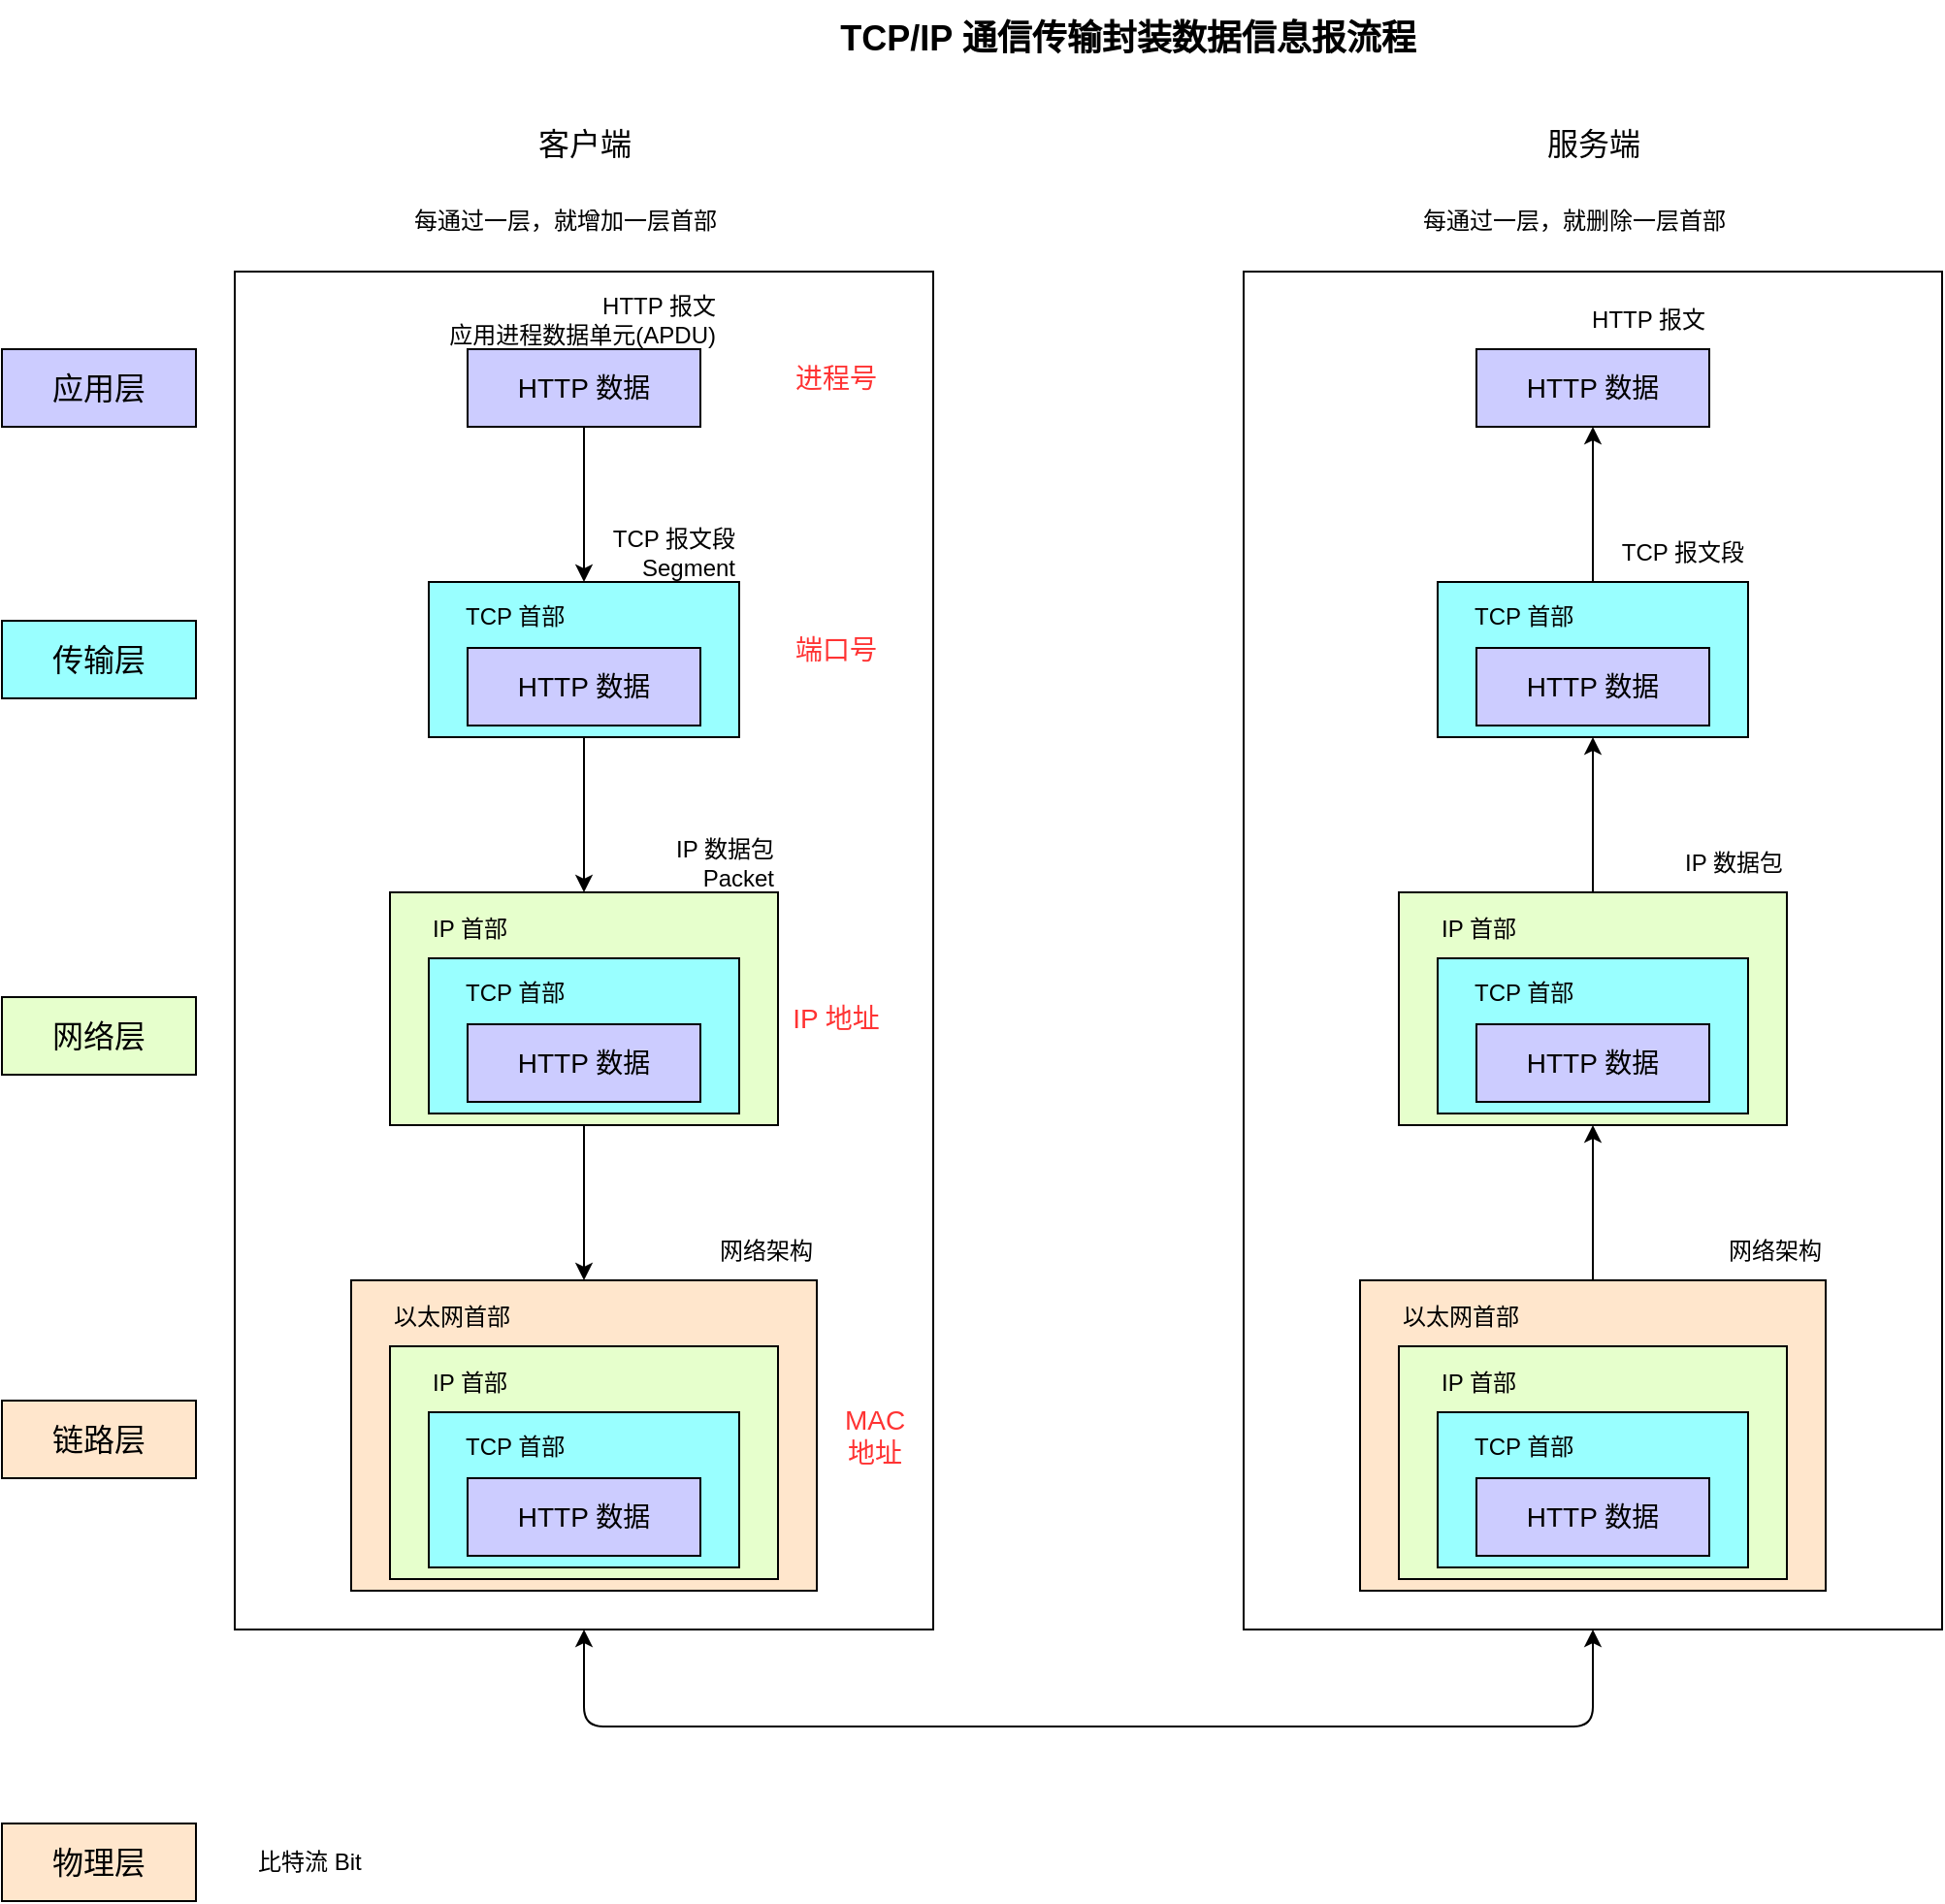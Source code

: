 <mxfile>
    <diagram id="yw41Q7D5m_Eb0VcMG9Xh" name="Page-1">
        <mxGraphModel dx="699" dy="2460" grid="1" gridSize="10" guides="1" tooltips="1" connect="1" arrows="1" fold="1" page="1" pageScale="1" pageWidth="1200" pageHeight="1920" math="0" shadow="0">
            <root>
                <mxCell id="0"/>
                <mxCell id="1" parent="0"/>
                <mxCell id="5" value="&lt;font style=&quot;font-size: 16px;&quot;&gt;客户端&lt;/font&gt;" style="text;html=1;align=center;verticalAlign=middle;resizable=0;points=[];autosize=1;strokeColor=none;fillColor=none;" vertex="1" parent="1">
                    <mxGeometry x="305" y="39" width="70" height="30" as="geometry"/>
                </mxCell>
                <mxCell id="6" value="&lt;font&gt;每通过一层，就增加一层首部&lt;/font&gt;" style="text;html=1;align=center;verticalAlign=middle;resizable=0;points=[];autosize=1;strokeColor=none;fillColor=none;" vertex="1" parent="1">
                    <mxGeometry x="240" y="79" width="180" height="30" as="geometry"/>
                </mxCell>
                <mxCell id="38" value="应用层" style="rounded=0;whiteSpace=wrap;html=1;fontSize=16;fillColor=#CCCCFF;" vertex="1" parent="1">
                    <mxGeometry x="40" y="160" width="100" height="40" as="geometry"/>
                </mxCell>
                <mxCell id="39" value="传输层" style="rounded=0;whiteSpace=wrap;html=1;fontSize=16;fillColor=#99FFFF;" vertex="1" parent="1">
                    <mxGeometry x="40" y="300" width="100" height="40" as="geometry"/>
                </mxCell>
                <mxCell id="44" value="网络层" style="rounded=0;whiteSpace=wrap;html=1;fontSize=16;fillColor=#E6FFCC;" vertex="1" parent="1">
                    <mxGeometry x="40" y="494" width="100" height="40" as="geometry"/>
                </mxCell>
                <mxCell id="45" value="链路层" style="rounded=0;whiteSpace=wrap;html=1;fontSize=16;fillColor=#FFE6CC;" vertex="1" parent="1">
                    <mxGeometry x="40" y="702" width="100" height="40" as="geometry"/>
                </mxCell>
                <mxCell id="47" value="&lt;font&gt;TCP/IP 通信传输封装数据信息报流程&lt;/font&gt;" style="text;html=1;align=center;verticalAlign=middle;resizable=0;points=[];autosize=1;strokeColor=none;fillColor=none;fontSize=18;fontStyle=1" vertex="1" parent="1">
                    <mxGeometry x="460" y="-20" width="320" height="40" as="geometry"/>
                </mxCell>
                <mxCell id="48" value="" style="group" vertex="1" connectable="0" parent="1">
                    <mxGeometry x="160" y="120" width="360" height="700" as="geometry"/>
                </mxCell>
                <mxCell id="36" value="" style="rounded=0;whiteSpace=wrap;html=1;" vertex="1" parent="48">
                    <mxGeometry width="360" height="700" as="geometry"/>
                </mxCell>
                <mxCell id="12" style="edgeStyle=none;html=1;exitX=0.5;exitY=1;exitDx=0;exitDy=0;entryX=0.5;entryY=0;entryDx=0;entryDy=0;" edge="1" parent="48" source="4" target="8">
                    <mxGeometry relative="1" as="geometry"/>
                </mxCell>
                <mxCell id="4" value="HTTP 数据" style="rounded=0;whiteSpace=wrap;html=1;fontSize=14;fillColor=#CCCCFF;" vertex="1" parent="48">
                    <mxGeometry x="120" y="40" width="120" height="40" as="geometry"/>
                </mxCell>
                <mxCell id="7" value="HTTP 报文&lt;div&gt;应用进程数据单元(APDU)&lt;/div&gt;" style="text;html=1;align=right;verticalAlign=middle;whiteSpace=wrap;rounded=0;" vertex="1" parent="48">
                    <mxGeometry x="100" y="10" width="150" height="30" as="geometry"/>
                </mxCell>
                <mxCell id="22" style="edgeStyle=none;html=1;exitX=0.5;exitY=1;exitDx=0;exitDy=0;entryX=0.5;entryY=0;entryDx=0;entryDy=0;" edge="1" parent="48" source="8" target="14">
                    <mxGeometry relative="1" as="geometry"/>
                </mxCell>
                <mxCell id="8" value="" style="rounded=0;whiteSpace=wrap;html=1;fillColor=#99FFFF;" vertex="1" parent="48">
                    <mxGeometry x="100" y="160" width="160" height="80" as="geometry"/>
                </mxCell>
                <mxCell id="10" value="TCP 报文段 Segment" style="text;html=1;align=right;verticalAlign=middle;whiteSpace=wrap;rounded=0;" vertex="1" parent="48">
                    <mxGeometry x="190" y="130" width="70" height="30" as="geometry"/>
                </mxCell>
                <mxCell id="11" value="HTTP 数据" style="rounded=0;whiteSpace=wrap;html=1;fontSize=14;fillColor=#CCCCFF;" vertex="1" parent="48">
                    <mxGeometry x="120" y="194" width="120" height="40" as="geometry"/>
                </mxCell>
                <mxCell id="13" value="TCP 首部" style="text;html=1;align=left;verticalAlign=middle;whiteSpace=wrap;rounded=0;" vertex="1" parent="48">
                    <mxGeometry x="117" y="163" width="70" height="30" as="geometry"/>
                </mxCell>
                <mxCell id="35" style="edgeStyle=none;html=1;exitX=0.5;exitY=1;exitDx=0;exitDy=0;entryX=0.5;entryY=0;entryDx=0;entryDy=0;" edge="1" parent="48" source="14" target="23">
                    <mxGeometry relative="1" as="geometry"/>
                </mxCell>
                <mxCell id="14" value="" style="rounded=0;whiteSpace=wrap;html=1;fillColor=#E6FFCC;" vertex="1" parent="48">
                    <mxGeometry x="80" y="320" width="200" height="120" as="geometry"/>
                </mxCell>
                <mxCell id="17" value="IP 数据包Packet" style="text;html=1;align=right;verticalAlign=middle;whiteSpace=wrap;rounded=0;" vertex="1" parent="48">
                    <mxGeometry x="210" y="290" width="70" height="30" as="geometry"/>
                </mxCell>
                <mxCell id="18" value="" style="rounded=0;whiteSpace=wrap;html=1;fillColor=#99FFFF;" vertex="1" parent="48">
                    <mxGeometry x="100" y="354" width="160" height="80" as="geometry"/>
                </mxCell>
                <mxCell id="19" value="HTTP 数据" style="rounded=0;whiteSpace=wrap;html=1;fontSize=14;fillColor=#CCCCFF;" vertex="1" parent="48">
                    <mxGeometry x="120" y="388" width="120" height="40" as="geometry"/>
                </mxCell>
                <mxCell id="20" value="TCP 首部" style="text;html=1;align=left;verticalAlign=middle;whiteSpace=wrap;rounded=0;" vertex="1" parent="48">
                    <mxGeometry x="117" y="357" width="70" height="30" as="geometry"/>
                </mxCell>
                <mxCell id="21" value="IP 首部" style="text;html=1;align=left;verticalAlign=middle;whiteSpace=wrap;rounded=0;" vertex="1" parent="48">
                    <mxGeometry x="100" y="324" width="70" height="30" as="geometry"/>
                </mxCell>
                <mxCell id="23" value="" style="rounded=0;whiteSpace=wrap;html=1;fillColor=#FFE6CC;" vertex="1" parent="48">
                    <mxGeometry x="60" y="520" width="240" height="160" as="geometry"/>
                </mxCell>
                <mxCell id="24" value="" style="rounded=0;whiteSpace=wrap;html=1;fillColor=#E6FFCC;" vertex="1" parent="48">
                    <mxGeometry x="80" y="554" width="200" height="120" as="geometry"/>
                </mxCell>
                <mxCell id="25" value="" style="rounded=0;whiteSpace=wrap;html=1;fillColor=#99FFFF;" vertex="1" parent="48">
                    <mxGeometry x="100" y="588" width="160" height="80" as="geometry"/>
                </mxCell>
                <mxCell id="26" value="HTTP 数据" style="rounded=0;whiteSpace=wrap;html=1;fontSize=14;fillColor=#CCCCFF;" vertex="1" parent="48">
                    <mxGeometry x="120" y="622" width="120" height="40" as="geometry"/>
                </mxCell>
                <mxCell id="27" value="TCP 首部" style="text;html=1;align=left;verticalAlign=middle;whiteSpace=wrap;rounded=0;" vertex="1" parent="48">
                    <mxGeometry x="117" y="591" width="70" height="30" as="geometry"/>
                </mxCell>
                <mxCell id="28" value="IP 首部" style="text;html=1;align=left;verticalAlign=middle;whiteSpace=wrap;rounded=0;" vertex="1" parent="48">
                    <mxGeometry x="100" y="558" width="70" height="30" as="geometry"/>
                </mxCell>
                <mxCell id="29" value="网络架构" style="text;html=1;align=right;verticalAlign=middle;whiteSpace=wrap;rounded=0;" vertex="1" parent="48">
                    <mxGeometry x="230" y="490" width="70" height="30" as="geometry"/>
                </mxCell>
                <mxCell id="32" value="以太网首部" style="text;html=1;align=left;verticalAlign=middle;whiteSpace=wrap;rounded=0;" vertex="1" parent="48">
                    <mxGeometry x="80" y="524" width="70" height="30" as="geometry"/>
                </mxCell>
                <mxCell id="82" value="&lt;font style=&quot;font-size: 14px; color: rgb(255, 51, 51);&quot;&gt;进程号&lt;/font&gt;" style="text;html=1;align=center;verticalAlign=middle;whiteSpace=wrap;rounded=0;" vertex="1" parent="48">
                    <mxGeometry x="280" y="40" width="60" height="30" as="geometry"/>
                </mxCell>
                <mxCell id="135" value="&lt;font style=&quot;font-size: 14px; color: rgb(255, 51, 51);&quot;&gt;端口号&lt;/font&gt;" style="text;html=1;align=center;verticalAlign=middle;whiteSpace=wrap;rounded=0;" vertex="1" parent="48">
                    <mxGeometry x="280" y="180" width="60" height="30" as="geometry"/>
                </mxCell>
                <mxCell id="136" value="&lt;font style=&quot;font-size: 14px; color: rgb(255, 51, 51);&quot;&gt;IP 地址&lt;/font&gt;" style="text;html=1;align=center;verticalAlign=middle;whiteSpace=wrap;rounded=0;" vertex="1" parent="48">
                    <mxGeometry x="280" y="370" width="60" height="30" as="geometry"/>
                </mxCell>
                <mxCell id="137" value="&lt;font style=&quot;font-size: 14px; color: rgb(255, 51, 51);&quot;&gt;MAC&lt;/font&gt;&lt;div&gt;&lt;font style=&quot;font-size: 14px; color: rgb(255, 51, 51);&quot;&gt;地址&lt;/font&gt;&lt;/div&gt;" style="text;html=1;align=center;verticalAlign=middle;whiteSpace=wrap;rounded=0;" vertex="1" parent="48">
                    <mxGeometry x="300" y="585" width="60" height="30" as="geometry"/>
                </mxCell>
                <mxCell id="49" value="&lt;span style=&quot;font-size: 16px;&quot;&gt;服务端&lt;/span&gt;" style="text;html=1;align=center;verticalAlign=middle;resizable=0;points=[];autosize=1;strokeColor=none;fillColor=none;" vertex="1" parent="1">
                    <mxGeometry x="825" y="39" width="70" height="30" as="geometry"/>
                </mxCell>
                <mxCell id="50" value="&lt;font&gt;每通过一层，就删除一层首部&lt;/font&gt;" style="text;html=1;align=center;verticalAlign=middle;resizable=0;points=[];autosize=1;strokeColor=none;fillColor=none;" vertex="1" parent="1">
                    <mxGeometry x="760" y="79" width="180" height="30" as="geometry"/>
                </mxCell>
                <mxCell id="52" value="" style="rounded=0;whiteSpace=wrap;html=1;" vertex="1" parent="1">
                    <mxGeometry x="680" y="120" width="360" height="700" as="geometry"/>
                </mxCell>
                <mxCell id="54" value="HTTP 数据" style="rounded=0;whiteSpace=wrap;html=1;fontSize=14;fillColor=#CCCCFF;" vertex="1" parent="1">
                    <mxGeometry x="800" y="160" width="120" height="40" as="geometry"/>
                </mxCell>
                <mxCell id="55" value="HTTP 报文" style="text;html=1;align=right;verticalAlign=middle;whiteSpace=wrap;rounded=0;" vertex="1" parent="1">
                    <mxGeometry x="850" y="130" width="70" height="30" as="geometry"/>
                </mxCell>
                <mxCell id="78" style="edgeStyle=none;html=1;exitX=0.5;exitY=0;exitDx=0;exitDy=0;entryX=0.5;entryY=1;entryDx=0;entryDy=0;" edge="1" parent="1" source="57" target="54">
                    <mxGeometry relative="1" as="geometry"/>
                </mxCell>
                <mxCell id="57" value="" style="rounded=0;whiteSpace=wrap;html=1;fillColor=#99FFFF;" vertex="1" parent="1">
                    <mxGeometry x="780" y="280" width="160" height="80" as="geometry"/>
                </mxCell>
                <mxCell id="58" value="TCP 报文段" style="text;html=1;align=right;verticalAlign=middle;whiteSpace=wrap;rounded=0;" vertex="1" parent="1">
                    <mxGeometry x="870" y="250" width="70" height="30" as="geometry"/>
                </mxCell>
                <mxCell id="59" value="HTTP 数据" style="rounded=0;whiteSpace=wrap;html=1;fontSize=14;fillColor=#CCCCFF;" vertex="1" parent="1">
                    <mxGeometry x="800" y="314" width="120" height="40" as="geometry"/>
                </mxCell>
                <mxCell id="60" value="TCP 首部" style="text;html=1;align=left;verticalAlign=middle;whiteSpace=wrap;rounded=0;" vertex="1" parent="1">
                    <mxGeometry x="797" y="283" width="70" height="30" as="geometry"/>
                </mxCell>
                <mxCell id="79" style="edgeStyle=none;html=1;exitX=0.5;exitY=0;exitDx=0;exitDy=0;entryX=0.5;entryY=1;entryDx=0;entryDy=0;" edge="1" parent="1" source="62" target="57">
                    <mxGeometry relative="1" as="geometry"/>
                </mxCell>
                <mxCell id="62" value="" style="rounded=0;whiteSpace=wrap;html=1;fillColor=#E6FFCC;" vertex="1" parent="1">
                    <mxGeometry x="760" y="440" width="200" height="120" as="geometry"/>
                </mxCell>
                <mxCell id="63" value="IP 数据包" style="text;html=1;align=right;verticalAlign=middle;whiteSpace=wrap;rounded=0;" vertex="1" parent="1">
                    <mxGeometry x="890" y="410" width="70" height="30" as="geometry"/>
                </mxCell>
                <mxCell id="64" value="" style="rounded=0;whiteSpace=wrap;html=1;fillColor=#99FFFF;" vertex="1" parent="1">
                    <mxGeometry x="780" y="474" width="160" height="80" as="geometry"/>
                </mxCell>
                <mxCell id="65" value="HTTP 数据" style="rounded=0;whiteSpace=wrap;html=1;fontSize=14;fillColor=#CCCCFF;" vertex="1" parent="1">
                    <mxGeometry x="800" y="508" width="120" height="40" as="geometry"/>
                </mxCell>
                <mxCell id="66" value="TCP 首部" style="text;html=1;align=left;verticalAlign=middle;whiteSpace=wrap;rounded=0;" vertex="1" parent="1">
                    <mxGeometry x="797" y="477" width="70" height="30" as="geometry"/>
                </mxCell>
                <mxCell id="67" value="IP 首部" style="text;html=1;align=left;verticalAlign=middle;whiteSpace=wrap;rounded=0;" vertex="1" parent="1">
                    <mxGeometry x="780" y="444" width="70" height="30" as="geometry"/>
                </mxCell>
                <mxCell id="76" style="edgeStyle=none;html=1;exitX=0.5;exitY=0;exitDx=0;exitDy=0;entryX=0.5;entryY=1;entryDx=0;entryDy=0;" edge="1" parent="1" source="68" target="62">
                    <mxGeometry relative="1" as="geometry"/>
                </mxCell>
                <mxCell id="68" value="" style="rounded=0;whiteSpace=wrap;html=1;fillColor=#FFE6CC;" vertex="1" parent="1">
                    <mxGeometry x="740" y="640" width="240" height="160" as="geometry"/>
                </mxCell>
                <mxCell id="69" value="" style="rounded=0;whiteSpace=wrap;html=1;fillColor=#E6FFCC;" vertex="1" parent="1">
                    <mxGeometry x="760" y="674" width="200" height="120" as="geometry"/>
                </mxCell>
                <mxCell id="70" value="" style="rounded=0;whiteSpace=wrap;html=1;fillColor=#99FFFF;" vertex="1" parent="1">
                    <mxGeometry x="780" y="708" width="160" height="80" as="geometry"/>
                </mxCell>
                <mxCell id="71" value="HTTP 数据" style="rounded=0;whiteSpace=wrap;html=1;fontSize=14;fillColor=#CCCCFF;" vertex="1" parent="1">
                    <mxGeometry x="800" y="742" width="120" height="40" as="geometry"/>
                </mxCell>
                <mxCell id="72" value="TCP 首部" style="text;html=1;align=left;verticalAlign=middle;whiteSpace=wrap;rounded=0;" vertex="1" parent="1">
                    <mxGeometry x="797" y="711" width="70" height="30" as="geometry"/>
                </mxCell>
                <mxCell id="73" value="IP 首部" style="text;html=1;align=left;verticalAlign=middle;whiteSpace=wrap;rounded=0;" vertex="1" parent="1">
                    <mxGeometry x="780" y="678" width="70" height="30" as="geometry"/>
                </mxCell>
                <mxCell id="74" value="网络架构" style="text;html=1;align=right;verticalAlign=middle;whiteSpace=wrap;rounded=0;" vertex="1" parent="1">
                    <mxGeometry x="910" y="610" width="70" height="30" as="geometry"/>
                </mxCell>
                <mxCell id="75" value="以太网首部" style="text;html=1;align=left;verticalAlign=middle;whiteSpace=wrap;rounded=0;" vertex="1" parent="1">
                    <mxGeometry x="760" y="644" width="70" height="30" as="geometry"/>
                </mxCell>
                <mxCell id="80" style="edgeStyle=elbowEdgeStyle;html=1;exitX=0.5;exitY=1;exitDx=0;exitDy=0;entryX=0.5;entryY=1;entryDx=0;entryDy=0;elbow=vertical;endArrow=classic;endFill=1;startArrow=classic;startFill=1;" edge="1" parent="1" source="36" target="52">
                    <mxGeometry relative="1" as="geometry">
                        <Array as="points">
                            <mxPoint x="600" y="870"/>
                        </Array>
                    </mxGeometry>
                </mxCell>
                <mxCell id="139" value="物理层" style="rounded=0;whiteSpace=wrap;html=1;fontSize=16;fillColor=#FFE6CC;" vertex="1" parent="1">
                    <mxGeometry x="40" y="920" width="100" height="40" as="geometry"/>
                </mxCell>
                <mxCell id="169" value="比特流 Bit" style="text;html=1;align=left;verticalAlign=middle;whiteSpace=wrap;rounded=0;" vertex="1" parent="1">
                    <mxGeometry x="170" y="925" width="70" height="30" as="geometry"/>
                </mxCell>
            </root>
        </mxGraphModel>
    </diagram>
</mxfile>